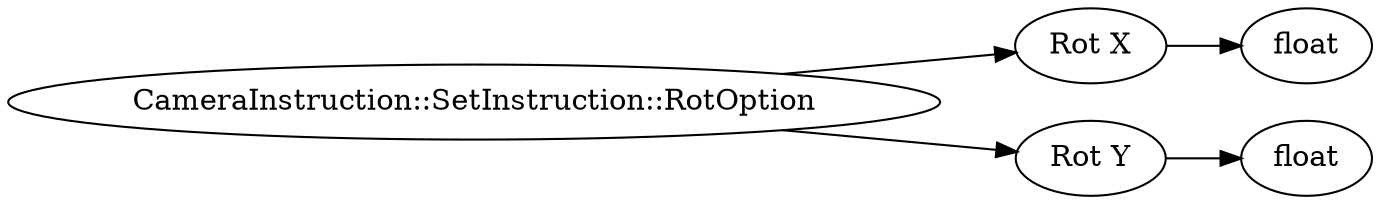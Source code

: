 digraph "CameraInstruction::SetInstruction::RotOption" {
rankdir = LR
38
38 -> 39
39 -> 40
38 -> 41
41 -> 42

38 [label="CameraInstruction::SetInstruction::RotOption",comment="name: \"CameraInstruction::SetInstruction::RotOption\", typeName: \"\", id: 38, branchId: 0, recurseId: -1, attributes: 0, notes: \"\""];
39 [label="Rot X",comment="name: \"Rot X\", typeName: \"\", id: 39, branchId: 0, recurseId: -1, attributes: 0, notes: \"\""];
40 [label="float",comment="name: \"float\", typeName: \"\", id: 40, branchId: 0, recurseId: -1, attributes: 512, notes: \"\""];
41 [label="Rot Y",comment="name: \"Rot Y\", typeName: \"\", id: 41, branchId: 0, recurseId: -1, attributes: 0, notes: \"\""];
42 [label="float",comment="name: \"float\", typeName: \"\", id: 42, branchId: 0, recurseId: -1, attributes: 512, notes: \"\""];
{ rank = max;40;42}

}
